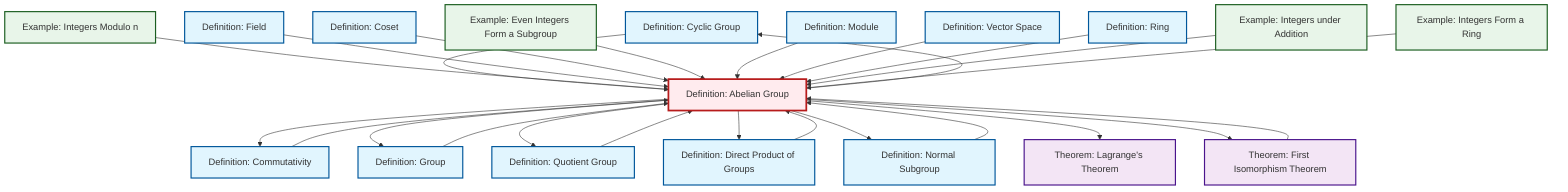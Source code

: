 graph TD
    classDef definition fill:#e1f5fe,stroke:#01579b,stroke-width:2px
    classDef theorem fill:#f3e5f5,stroke:#4a148c,stroke-width:2px
    classDef axiom fill:#fff3e0,stroke:#e65100,stroke-width:2px
    classDef example fill:#e8f5e9,stroke:#1b5e20,stroke-width:2px
    classDef current fill:#ffebee,stroke:#b71c1c,stroke-width:3px
    def-cyclic-group["Definition: Cyclic Group"]:::definition
    ex-integers-ring["Example: Integers Form a Ring"]:::example
    ex-quotient-integers-mod-n["Example: Integers Modulo n"]:::example
    def-normal-subgroup["Definition: Normal Subgroup"]:::definition
    def-module["Definition: Module"]:::definition
    def-group["Definition: Group"]:::definition
    def-vector-space["Definition: Vector Space"]:::definition
    def-abelian-group["Definition: Abelian Group"]:::definition
    thm-first-isomorphism["Theorem: First Isomorphism Theorem"]:::theorem
    ex-integers-addition["Example: Integers under Addition"]:::example
    def-field["Definition: Field"]:::definition
    thm-lagrange["Theorem: Lagrange's Theorem"]:::theorem
    def-ring["Definition: Ring"]:::definition
    def-commutativity["Definition: Commutativity"]:::definition
    def-quotient-group["Definition: Quotient Group"]:::definition
    def-direct-product["Definition: Direct Product of Groups"]:::definition
    def-coset["Definition: Coset"]:::definition
    ex-even-integers-subgroup["Example: Even Integers Form a Subgroup"]:::example
    def-abelian-group --> def-cyclic-group
    def-commutativity --> def-abelian-group
    def-abelian-group --> def-commutativity
    def-quotient-group --> def-abelian-group
    def-abelian-group --> def-group
    def-normal-subgroup --> def-abelian-group
    def-abelian-group --> def-quotient-group
    def-abelian-group --> def-direct-product
    def-cyclic-group --> def-abelian-group
    ex-quotient-integers-mod-n --> def-abelian-group
    def-direct-product --> def-abelian-group
    def-abelian-group --> def-normal-subgroup
    def-group --> def-abelian-group
    def-abelian-group --> thm-lagrange
    def-field --> def-abelian-group
    def-coset --> def-abelian-group
    thm-first-isomorphism --> def-abelian-group
    ex-even-integers-subgroup --> def-abelian-group
    def-module --> def-abelian-group
    def-abelian-group --> thm-first-isomorphism
    def-vector-space --> def-abelian-group
    def-ring --> def-abelian-group
    ex-integers-addition --> def-abelian-group
    ex-integers-ring --> def-abelian-group
    class def-abelian-group current